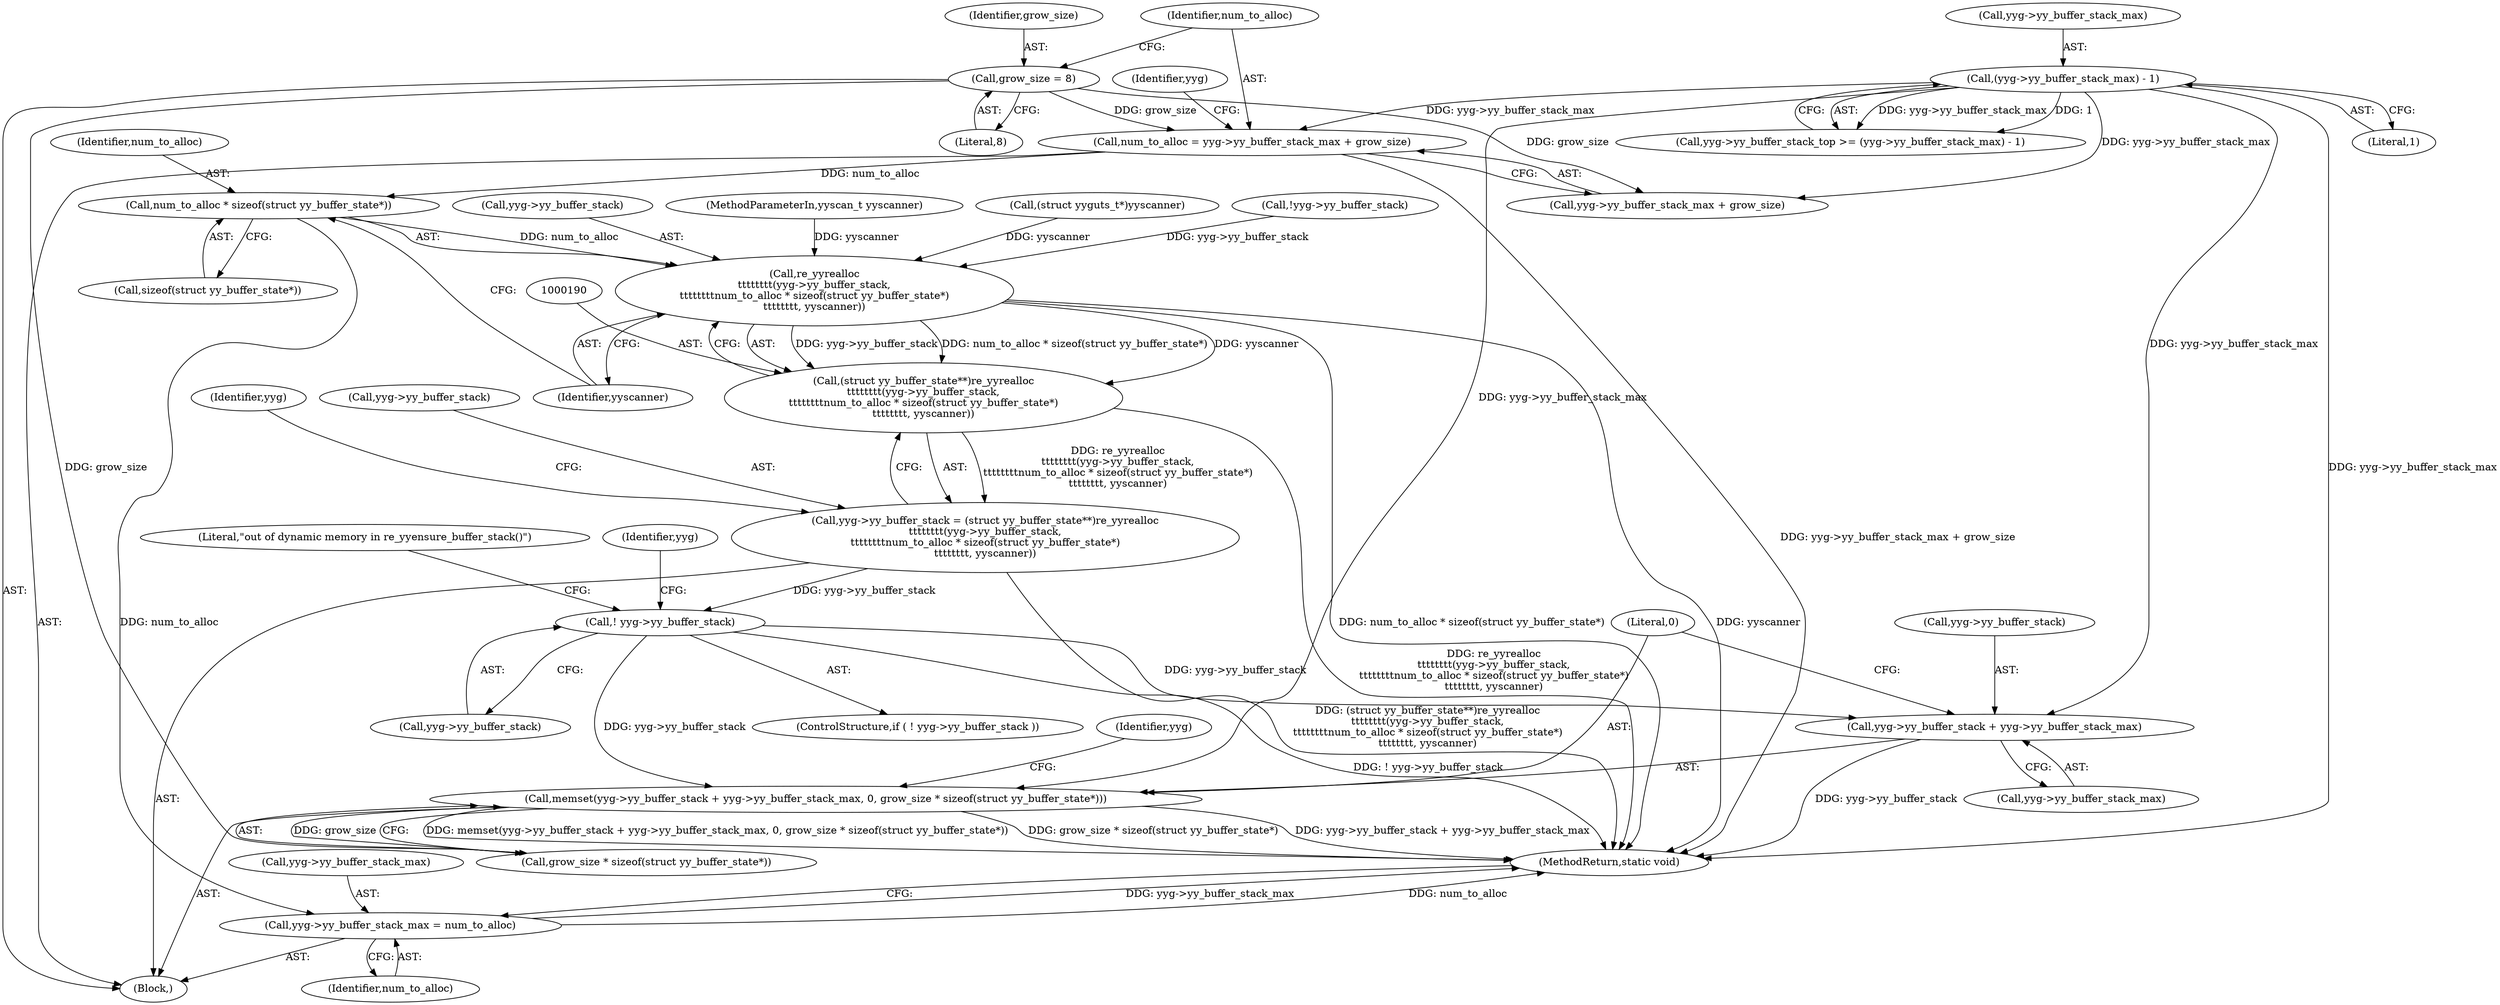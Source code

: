 digraph "0_yara_3119b232c9c453c98d8fa8b6ae4e37ba18117cd4@API" {
"1000195" [label="(Call,num_to_alloc * sizeof(struct yy_buffer_state*))"];
"1000178" [label="(Call,num_to_alloc = yyg->yy_buffer_stack_max + grow_size)"];
"1000168" [label="(Call,(yyg->yy_buffer_stack_max) - 1)"];
"1000175" [label="(Call,grow_size = 8)"];
"1000191" [label="(Call,re_yyrealloc\n\t\t\t\t\t\t\t\t(yyg->yy_buffer_stack,\n\t\t\t\t\t\t\t\tnum_to_alloc * sizeof(struct yy_buffer_state*)\n\t\t\t\t\t\t\t\t, yyscanner))"];
"1000189" [label="(Call,(struct yy_buffer_state**)re_yyrealloc\n\t\t\t\t\t\t\t\t(yyg->yy_buffer_stack,\n\t\t\t\t\t\t\t\tnum_to_alloc * sizeof(struct yy_buffer_state*)\n\t\t\t\t\t\t\t\t, yyscanner))"];
"1000185" [label="(Call,yyg->yy_buffer_stack = (struct yy_buffer_state**)re_yyrealloc\n\t\t\t\t\t\t\t\t(yyg->yy_buffer_stack,\n\t\t\t\t\t\t\t\tnum_to_alloc * sizeof(struct yy_buffer_state*)\n\t\t\t\t\t\t\t\t, yyscanner))"];
"1000201" [label="(Call,! yyg->yy_buffer_stack)"];
"1000207" [label="(Call,memset(yyg->yy_buffer_stack + yyg->yy_buffer_stack_max, 0, grow_size * sizeof(struct yy_buffer_state*)))"];
"1000208" [label="(Call,yyg->yy_buffer_stack + yyg->yy_buffer_stack_max)"];
"1000220" [label="(Call,yyg->yy_buffer_stack_max = num_to_alloc)"];
"1000189" [label="(Call,(struct yy_buffer_state**)re_yyrealloc\n\t\t\t\t\t\t\t\t(yyg->yy_buffer_stack,\n\t\t\t\t\t\t\t\tnum_to_alloc * sizeof(struct yy_buffer_state*)\n\t\t\t\t\t\t\t\t, yyscanner))"];
"1000112" [label="(Call,(struct yyguts_t*)yyscanner)"];
"1000178" [label="(Call,num_to_alloc = yyg->yy_buffer_stack_max + grow_size)"];
"1000195" [label="(Call,num_to_alloc * sizeof(struct yy_buffer_state*))"];
"1000202" [label="(Call,yyg->yy_buffer_stack)"];
"1000216" [label="(Call,grow_size * sizeof(struct yy_buffer_state*))"];
"1000207" [label="(Call,memset(yyg->yy_buffer_stack + yyg->yy_buffer_stack_max, 0, grow_size * sizeof(struct yy_buffer_state*)))"];
"1000191" [label="(Call,re_yyrealloc\n\t\t\t\t\t\t\t\t(yyg->yy_buffer_stack,\n\t\t\t\t\t\t\t\tnum_to_alloc * sizeof(struct yy_buffer_state*)\n\t\t\t\t\t\t\t\t, yyscanner))"];
"1000197" [label="(Call,sizeof(struct yy_buffer_state*))"];
"1000186" [label="(Call,yyg->yy_buffer_stack)"];
"1000200" [label="(ControlStructure,if ( ! yyg->yy_buffer_stack ))"];
"1000169" [label="(Call,yyg->yy_buffer_stack_max)"];
"1000164" [label="(Call,yyg->yy_buffer_stack_top >= (yyg->yy_buffer_stack_max) - 1)"];
"1000116" [label="(Call,!yyg->yy_buffer_stack)"];
"1000222" [label="(Identifier,yyg)"];
"1000221" [label="(Call,yyg->yy_buffer_stack_max)"];
"1000224" [label="(Identifier,num_to_alloc)"];
"1000209" [label="(Call,yyg->yy_buffer_stack)"];
"1000180" [label="(Call,yyg->yy_buffer_stack_max + grow_size)"];
"1000196" [label="(Identifier,num_to_alloc)"];
"1000187" [label="(Identifier,yyg)"];
"1000208" [label="(Call,yyg->yy_buffer_stack + yyg->yy_buffer_stack_max)"];
"1000201" [label="(Call,! yyg->yy_buffer_stack)"];
"1000212" [label="(Call,yyg->yy_buffer_stack_max)"];
"1000192" [label="(Call,yyg->yy_buffer_stack)"];
"1000206" [label="(Literal,\"out of dynamic memory in re_yyensure_buffer_stack()\")"];
"1000215" [label="(Literal,0)"];
"1000220" [label="(Call,yyg->yy_buffer_stack_max = num_to_alloc)"];
"1000179" [label="(Identifier,num_to_alloc)"];
"1000173" [label="(Block,)"];
"1000203" [label="(Identifier,yyg)"];
"1000176" [label="(Identifier,grow_size)"];
"1000225" [label="(MethodReturn,static void)"];
"1000168" [label="(Call,(yyg->yy_buffer_stack_max) - 1)"];
"1000185" [label="(Call,yyg->yy_buffer_stack = (struct yy_buffer_state**)re_yyrealloc\n\t\t\t\t\t\t\t\t(yyg->yy_buffer_stack,\n\t\t\t\t\t\t\t\tnum_to_alloc * sizeof(struct yy_buffer_state*)\n\t\t\t\t\t\t\t\t, yyscanner))"];
"1000210" [label="(Identifier,yyg)"];
"1000175" [label="(Call,grow_size = 8)"];
"1000199" [label="(Identifier,yyscanner)"];
"1000177" [label="(Literal,8)"];
"1000106" [label="(MethodParameterIn,yyscan_t yyscanner)"];
"1000172" [label="(Literal,1)"];
"1000195" -> "1000191"  [label="AST: "];
"1000195" -> "1000197"  [label="CFG: "];
"1000196" -> "1000195"  [label="AST: "];
"1000197" -> "1000195"  [label="AST: "];
"1000199" -> "1000195"  [label="CFG: "];
"1000195" -> "1000191"  [label="DDG: num_to_alloc"];
"1000178" -> "1000195"  [label="DDG: num_to_alloc"];
"1000195" -> "1000220"  [label="DDG: num_to_alloc"];
"1000178" -> "1000173"  [label="AST: "];
"1000178" -> "1000180"  [label="CFG: "];
"1000179" -> "1000178"  [label="AST: "];
"1000180" -> "1000178"  [label="AST: "];
"1000187" -> "1000178"  [label="CFG: "];
"1000178" -> "1000225"  [label="DDG: yyg->yy_buffer_stack_max + grow_size"];
"1000168" -> "1000178"  [label="DDG: yyg->yy_buffer_stack_max"];
"1000175" -> "1000178"  [label="DDG: grow_size"];
"1000168" -> "1000164"  [label="AST: "];
"1000168" -> "1000172"  [label="CFG: "];
"1000169" -> "1000168"  [label="AST: "];
"1000172" -> "1000168"  [label="AST: "];
"1000164" -> "1000168"  [label="CFG: "];
"1000168" -> "1000225"  [label="DDG: yyg->yy_buffer_stack_max"];
"1000168" -> "1000164"  [label="DDG: yyg->yy_buffer_stack_max"];
"1000168" -> "1000164"  [label="DDG: 1"];
"1000168" -> "1000180"  [label="DDG: yyg->yy_buffer_stack_max"];
"1000168" -> "1000207"  [label="DDG: yyg->yy_buffer_stack_max"];
"1000168" -> "1000208"  [label="DDG: yyg->yy_buffer_stack_max"];
"1000175" -> "1000173"  [label="AST: "];
"1000175" -> "1000177"  [label="CFG: "];
"1000176" -> "1000175"  [label="AST: "];
"1000177" -> "1000175"  [label="AST: "];
"1000179" -> "1000175"  [label="CFG: "];
"1000175" -> "1000180"  [label="DDG: grow_size"];
"1000175" -> "1000216"  [label="DDG: grow_size"];
"1000191" -> "1000189"  [label="AST: "];
"1000191" -> "1000199"  [label="CFG: "];
"1000192" -> "1000191"  [label="AST: "];
"1000199" -> "1000191"  [label="AST: "];
"1000189" -> "1000191"  [label="CFG: "];
"1000191" -> "1000225"  [label="DDG: yyscanner"];
"1000191" -> "1000225"  [label="DDG: num_to_alloc * sizeof(struct yy_buffer_state*)"];
"1000191" -> "1000189"  [label="DDG: yyg->yy_buffer_stack"];
"1000191" -> "1000189"  [label="DDG: num_to_alloc * sizeof(struct yy_buffer_state*)"];
"1000191" -> "1000189"  [label="DDG: yyscanner"];
"1000116" -> "1000191"  [label="DDG: yyg->yy_buffer_stack"];
"1000112" -> "1000191"  [label="DDG: yyscanner"];
"1000106" -> "1000191"  [label="DDG: yyscanner"];
"1000189" -> "1000185"  [label="AST: "];
"1000190" -> "1000189"  [label="AST: "];
"1000185" -> "1000189"  [label="CFG: "];
"1000189" -> "1000225"  [label="DDG: re_yyrealloc\n\t\t\t\t\t\t\t\t(yyg->yy_buffer_stack,\n\t\t\t\t\t\t\t\tnum_to_alloc * sizeof(struct yy_buffer_state*)\n\t\t\t\t\t\t\t\t, yyscanner)"];
"1000189" -> "1000185"  [label="DDG: re_yyrealloc\n\t\t\t\t\t\t\t\t(yyg->yy_buffer_stack,\n\t\t\t\t\t\t\t\tnum_to_alloc * sizeof(struct yy_buffer_state*)\n\t\t\t\t\t\t\t\t, yyscanner)"];
"1000185" -> "1000173"  [label="AST: "];
"1000186" -> "1000185"  [label="AST: "];
"1000203" -> "1000185"  [label="CFG: "];
"1000185" -> "1000225"  [label="DDG: (struct yy_buffer_state**)re_yyrealloc\n\t\t\t\t\t\t\t\t(yyg->yy_buffer_stack,\n\t\t\t\t\t\t\t\tnum_to_alloc * sizeof(struct yy_buffer_state*)\n\t\t\t\t\t\t\t\t, yyscanner)"];
"1000185" -> "1000201"  [label="DDG: yyg->yy_buffer_stack"];
"1000201" -> "1000200"  [label="AST: "];
"1000201" -> "1000202"  [label="CFG: "];
"1000202" -> "1000201"  [label="AST: "];
"1000206" -> "1000201"  [label="CFG: "];
"1000210" -> "1000201"  [label="CFG: "];
"1000201" -> "1000225"  [label="DDG: ! yyg->yy_buffer_stack"];
"1000201" -> "1000207"  [label="DDG: yyg->yy_buffer_stack"];
"1000201" -> "1000208"  [label="DDG: yyg->yy_buffer_stack"];
"1000207" -> "1000173"  [label="AST: "];
"1000207" -> "1000216"  [label="CFG: "];
"1000208" -> "1000207"  [label="AST: "];
"1000215" -> "1000207"  [label="AST: "];
"1000216" -> "1000207"  [label="AST: "];
"1000222" -> "1000207"  [label="CFG: "];
"1000207" -> "1000225"  [label="DDG: grow_size * sizeof(struct yy_buffer_state*)"];
"1000207" -> "1000225"  [label="DDG: yyg->yy_buffer_stack + yyg->yy_buffer_stack_max"];
"1000207" -> "1000225"  [label="DDG: memset(yyg->yy_buffer_stack + yyg->yy_buffer_stack_max, 0, grow_size * sizeof(struct yy_buffer_state*))"];
"1000216" -> "1000207"  [label="DDG: grow_size"];
"1000208" -> "1000212"  [label="CFG: "];
"1000209" -> "1000208"  [label="AST: "];
"1000212" -> "1000208"  [label="AST: "];
"1000215" -> "1000208"  [label="CFG: "];
"1000208" -> "1000225"  [label="DDG: yyg->yy_buffer_stack"];
"1000220" -> "1000173"  [label="AST: "];
"1000220" -> "1000224"  [label="CFG: "];
"1000221" -> "1000220"  [label="AST: "];
"1000224" -> "1000220"  [label="AST: "];
"1000225" -> "1000220"  [label="CFG: "];
"1000220" -> "1000225"  [label="DDG: yyg->yy_buffer_stack_max"];
"1000220" -> "1000225"  [label="DDG: num_to_alloc"];
}
